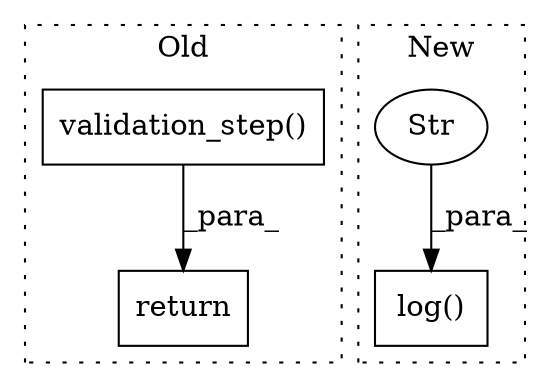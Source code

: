 digraph G {
subgraph cluster0 {
1 [label="validation_step()" a="75" s="5423,5460" l="21,1" shape="box"];
4 [label="return" a="93" s="5416" l="7" shape="box"];
label = "Old";
style="dotted";
}
subgraph cluster1 {
2 [label="log()" a="75" s="5826,5865" l="9,16" shape="box"];
3 [label="Str" a="66" s="5835" l="10" shape="ellipse"];
label = "New";
style="dotted";
}
1 -> 4 [label="_para_"];
3 -> 2 [label="_para_"];
}